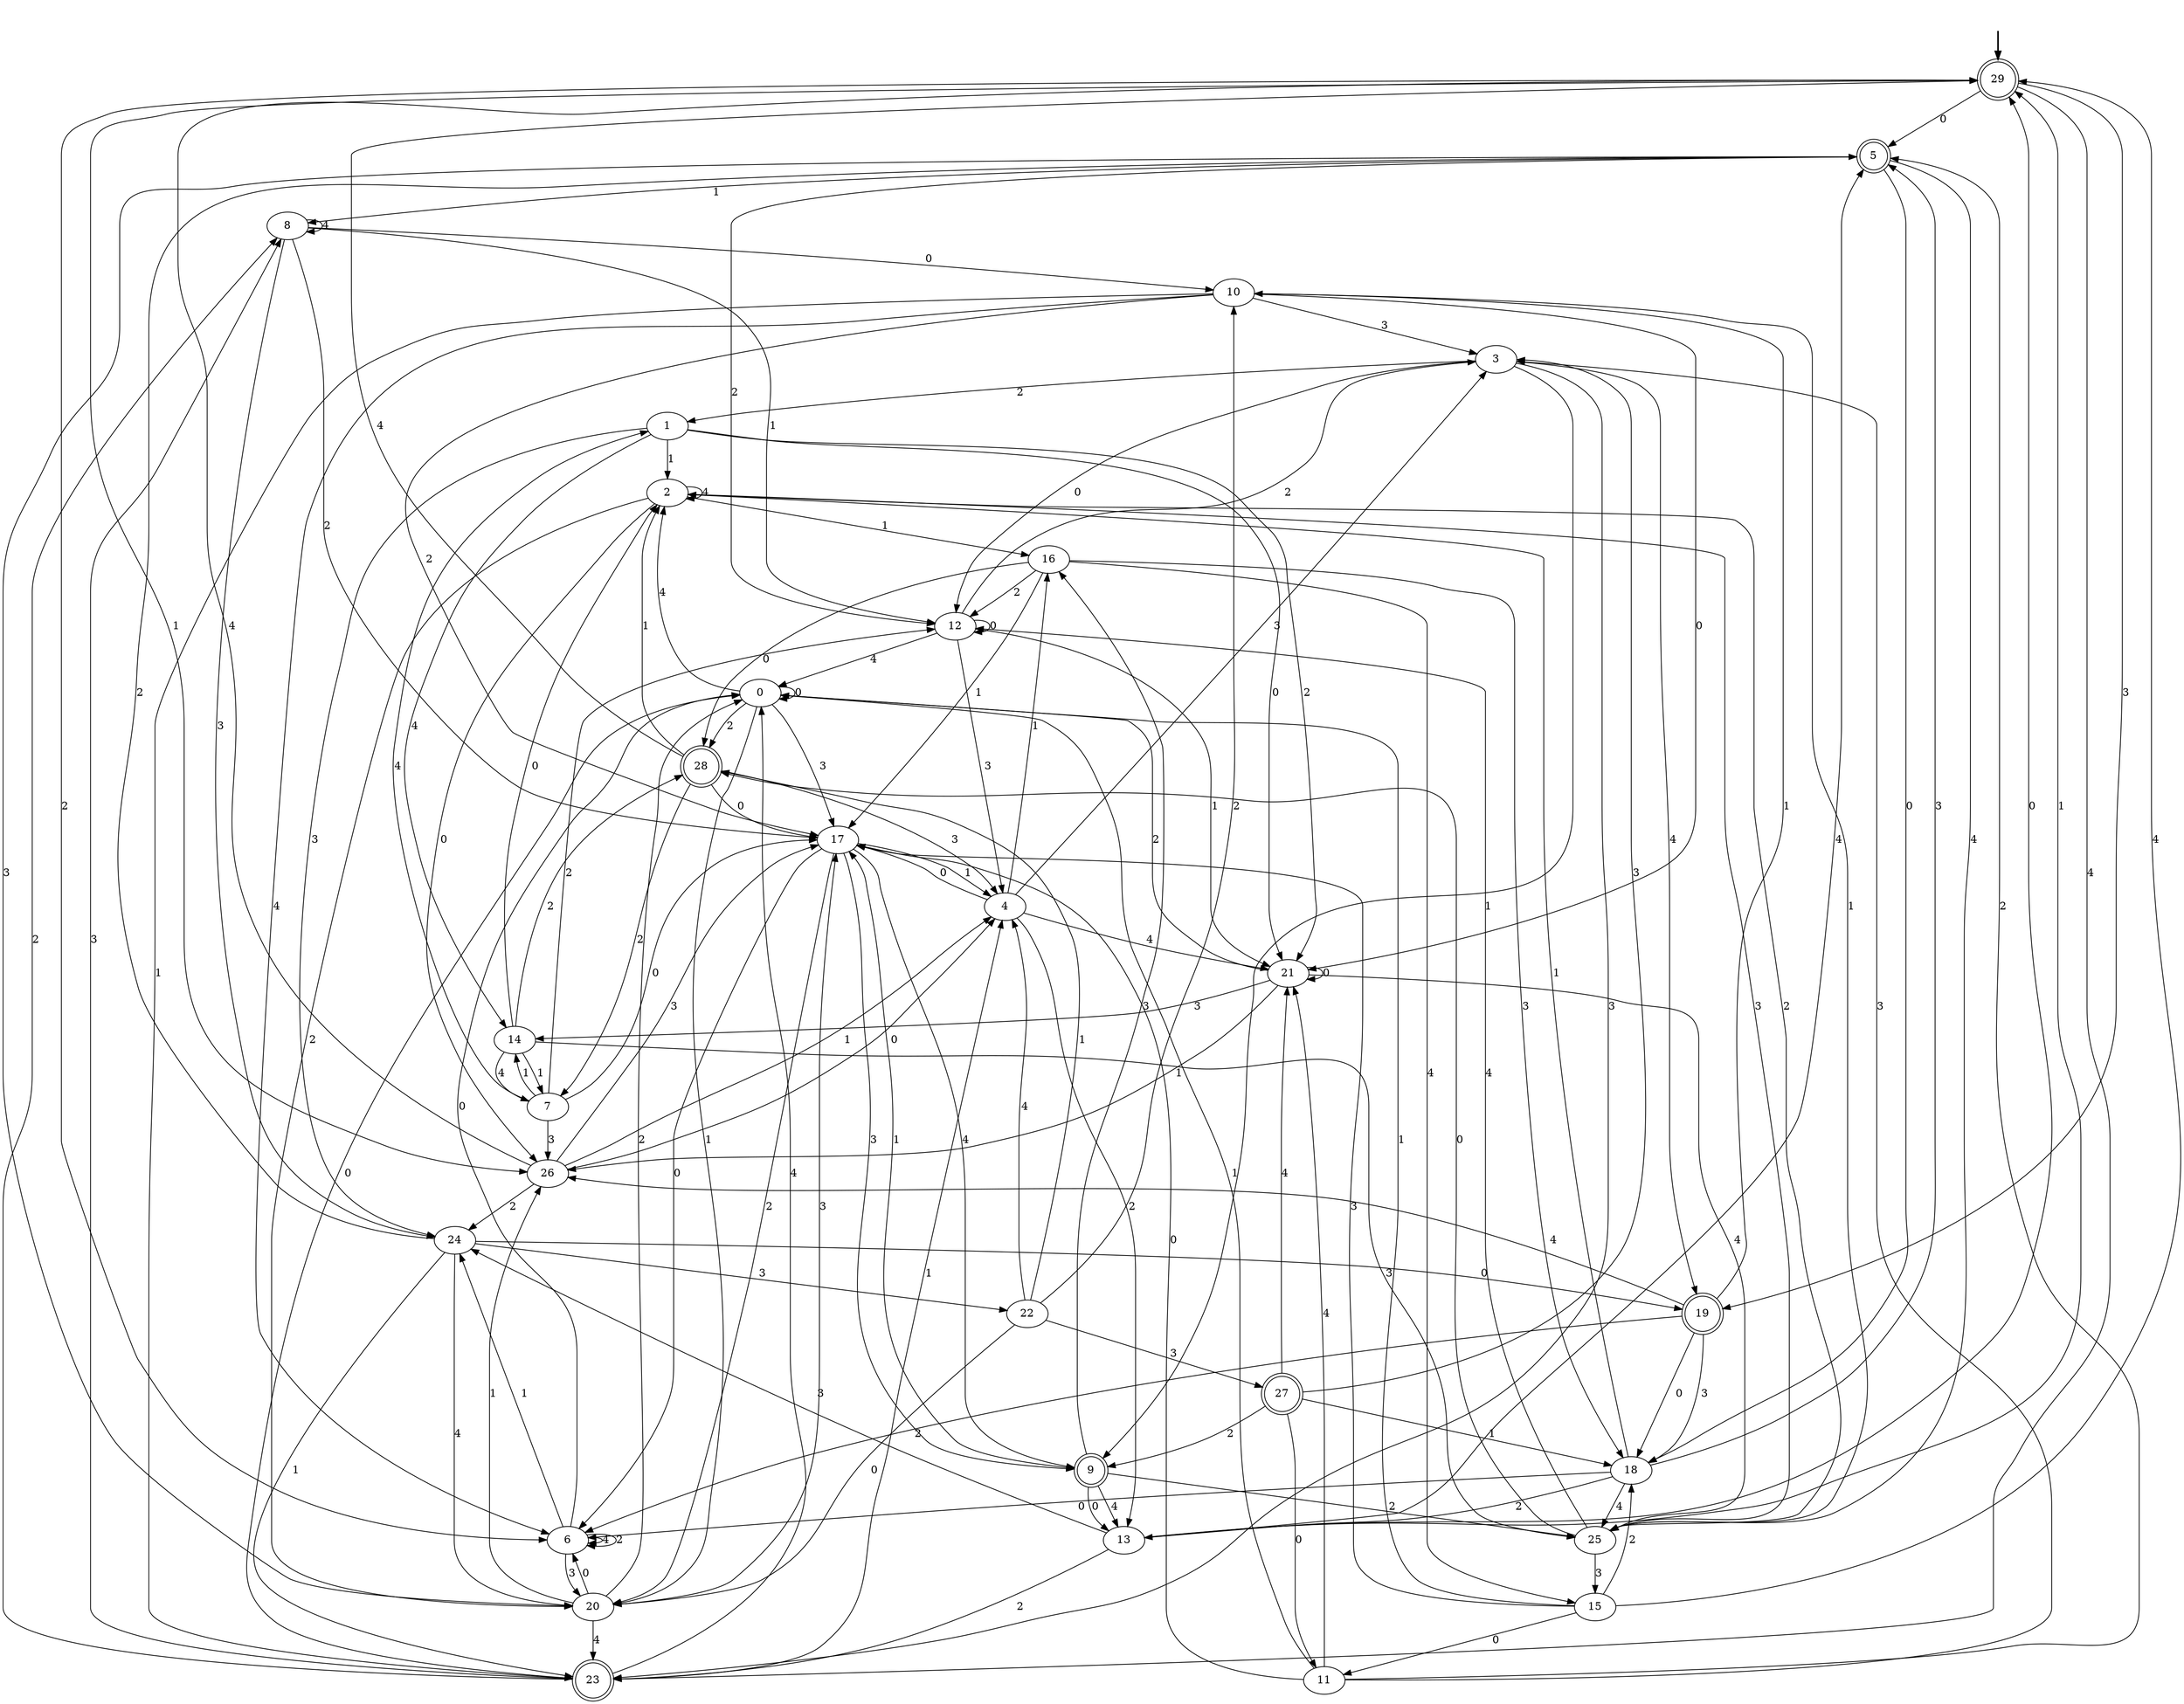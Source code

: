 digraph {
	fake [style=invisible]
	0
	1
	2
	3
	4
	5 [shape=doublecircle]
	6
	7
	8
	9 [shape=doublecircle]
	10
	11
	12
	13
	14
	15
	16
	17
	18
	19 [shape=doublecircle]
	20
	21
	22
	23 [shape=doublecircle]
	24
	25
	26
	27 [shape=doublecircle]
	28 [shape=doublecircle]
	29 [root=true shape=doublecircle]
	fake -> 29 [style=bold]
	3 -> 1 [label=2]
	6 -> 6 [label=4]
	8 -> 10 [label=0]
	20 -> 23 [label=4]
	22 -> 27 [label=3]
	18 -> 6 [label=0]
	7 -> 17 [label=0]
	17 -> 9 [label=3]
	4 -> 17 [label=0]
	13 -> 29 [label=0]
	16 -> 17 [label=1]
	17 -> 4 [label=1]
	11 -> 5 [label=2]
	28 -> 2 [label=1]
	18 -> 2 [label=1]
	21 -> 14 [label=3]
	1 -> 21 [label=0]
	20 -> 6 [label=0]
	13 -> 5 [label=4]
	4 -> 3 [label=3]
	11 -> 0 [label=1]
	23 -> 8 [label=3]
	13 -> 24 [label=3]
	6 -> 20 [label=3]
	0 -> 20 [label=1]
	24 -> 22 [label=3]
	7 -> 1 [label=4]
	22 -> 10 [label=2]
	4 -> 16 [label=1]
	13 -> 23 [label=2]
	25 -> 10 [label=1]
	23 -> 0 [label=4]
	9 -> 17 [label=1]
	28 -> 29 [label=4]
	1 -> 24 [label=3]
	10 -> 23 [label=1]
	8 -> 8 [label=4]
	22 -> 20 [label=0]
	5 -> 20 [label=3]
	24 -> 5 [label=2]
	2 -> 16 [label=1]
	25 -> 2 [label=2]
	2 -> 20 [label=2]
	11 -> 17 [label=0]
	26 -> 4 [label=1]
	5 -> 18 [label=0]
	0 -> 0 [label=0]
	27 -> 18 [label=1]
	6 -> 6 [label=2]
	14 -> 7 [label=4]
	8 -> 17 [label=2]
	19 -> 6 [label=2]
	28 -> 4 [label=3]
	12 -> 4 [label=3]
	18 -> 13 [label=2]
	15 -> 11 [label=0]
	5 -> 8 [label=1]
	19 -> 26 [label=4]
	19 -> 18 [label=3]
	22 -> 4 [label=4]
	16 -> 12 [label=2]
	14 -> 28 [label=2]
	27 -> 9 [label=2]
	21 -> 21 [label=0]
	7 -> 26 [label=3]
	17 -> 6 [label=0]
	24 -> 23 [label=1]
	10 -> 6 [label=4]
	2 -> 26 [label=0]
	14 -> 2 [label=0]
	6 -> 24 [label=1]
	1 -> 21 [label=2]
	3 -> 23 [label=3]
	17 -> 9 [label=4]
	2 -> 2 [label=4]
	26 -> 24 [label=2]
	3 -> 9 [label=1]
	15 -> 17 [label=3]
	14 -> 7 [label=1]
	20 -> 0 [label=2]
	0 -> 17 [label=3]
	7 -> 14 [label=1]
	25 -> 28 [label=0]
	29 -> 26 [label=1]
	4 -> 13 [label=2]
	29 -> 5 [label=0]
	9 -> 13 [label=0]
	29 -> 6 [label=2]
	7 -> 12 [label=2]
	12 -> 12 [label=0]
	27 -> 11 [label=0]
	21 -> 25 [label=4]
	22 -> 28 [label=1]
	27 -> 21 [label=4]
	1 -> 2 [label=1]
	16 -> 18 [label=3]
	14 -> 25 [label=3]
	5 -> 12 [label=2]
	15 -> 29 [label=4]
	2 -> 25 [label=3]
	9 -> 16 [label=3]
	9 -> 25 [label=2]
	10 -> 21 [label=0]
	6 -> 0 [label=0]
	11 -> 21 [label=4]
	19 -> 18 [label=0]
	18 -> 5 [label=3]
	24 -> 20 [label=4]
	29 -> 19 [label=3]
	21 -> 26 [label=1]
	11 -> 3 [label=3]
	24 -> 19 [label=0]
	3 -> 12 [label=0]
	5 -> 25 [label=4]
	26 -> 4 [label=0]
	8 -> 24 [label=3]
	18 -> 25 [label=4]
	26 -> 29 [label=4]
	28 -> 7 [label=2]
	12 -> 21 [label=1]
	16 -> 15 [label=4]
	4 -> 21 [label=4]
	23 -> 4 [label=1]
	12 -> 0 [label=4]
	20 -> 17 [label=3]
	10 -> 17 [label=2]
	9 -> 13 [label=4]
	13 -> 29 [label=1]
	23 -> 8 [label=2]
	26 -> 17 [label=3]
	29 -> 23 [label=4]
	28 -> 17 [label=0]
	0 -> 28 [label=2]
	15 -> 18 [label=2]
	17 -> 20 [label=2]
	8 -> 12 [label=1]
	25 -> 12 [label=4]
	27 -> 3 [label=3]
	19 -> 10 [label=1]
	23 -> 0 [label=0]
	12 -> 3 [label=2]
	0 -> 2 [label=4]
	21 -> 0 [label=2]
	3 -> 19 [label=4]
	16 -> 28 [label=0]
	25 -> 15 [label=3]
	20 -> 26 [label=1]
	10 -> 3 [label=3]
	1 -> 14 [label=4]
	15 -> 0 [label=1]
}
